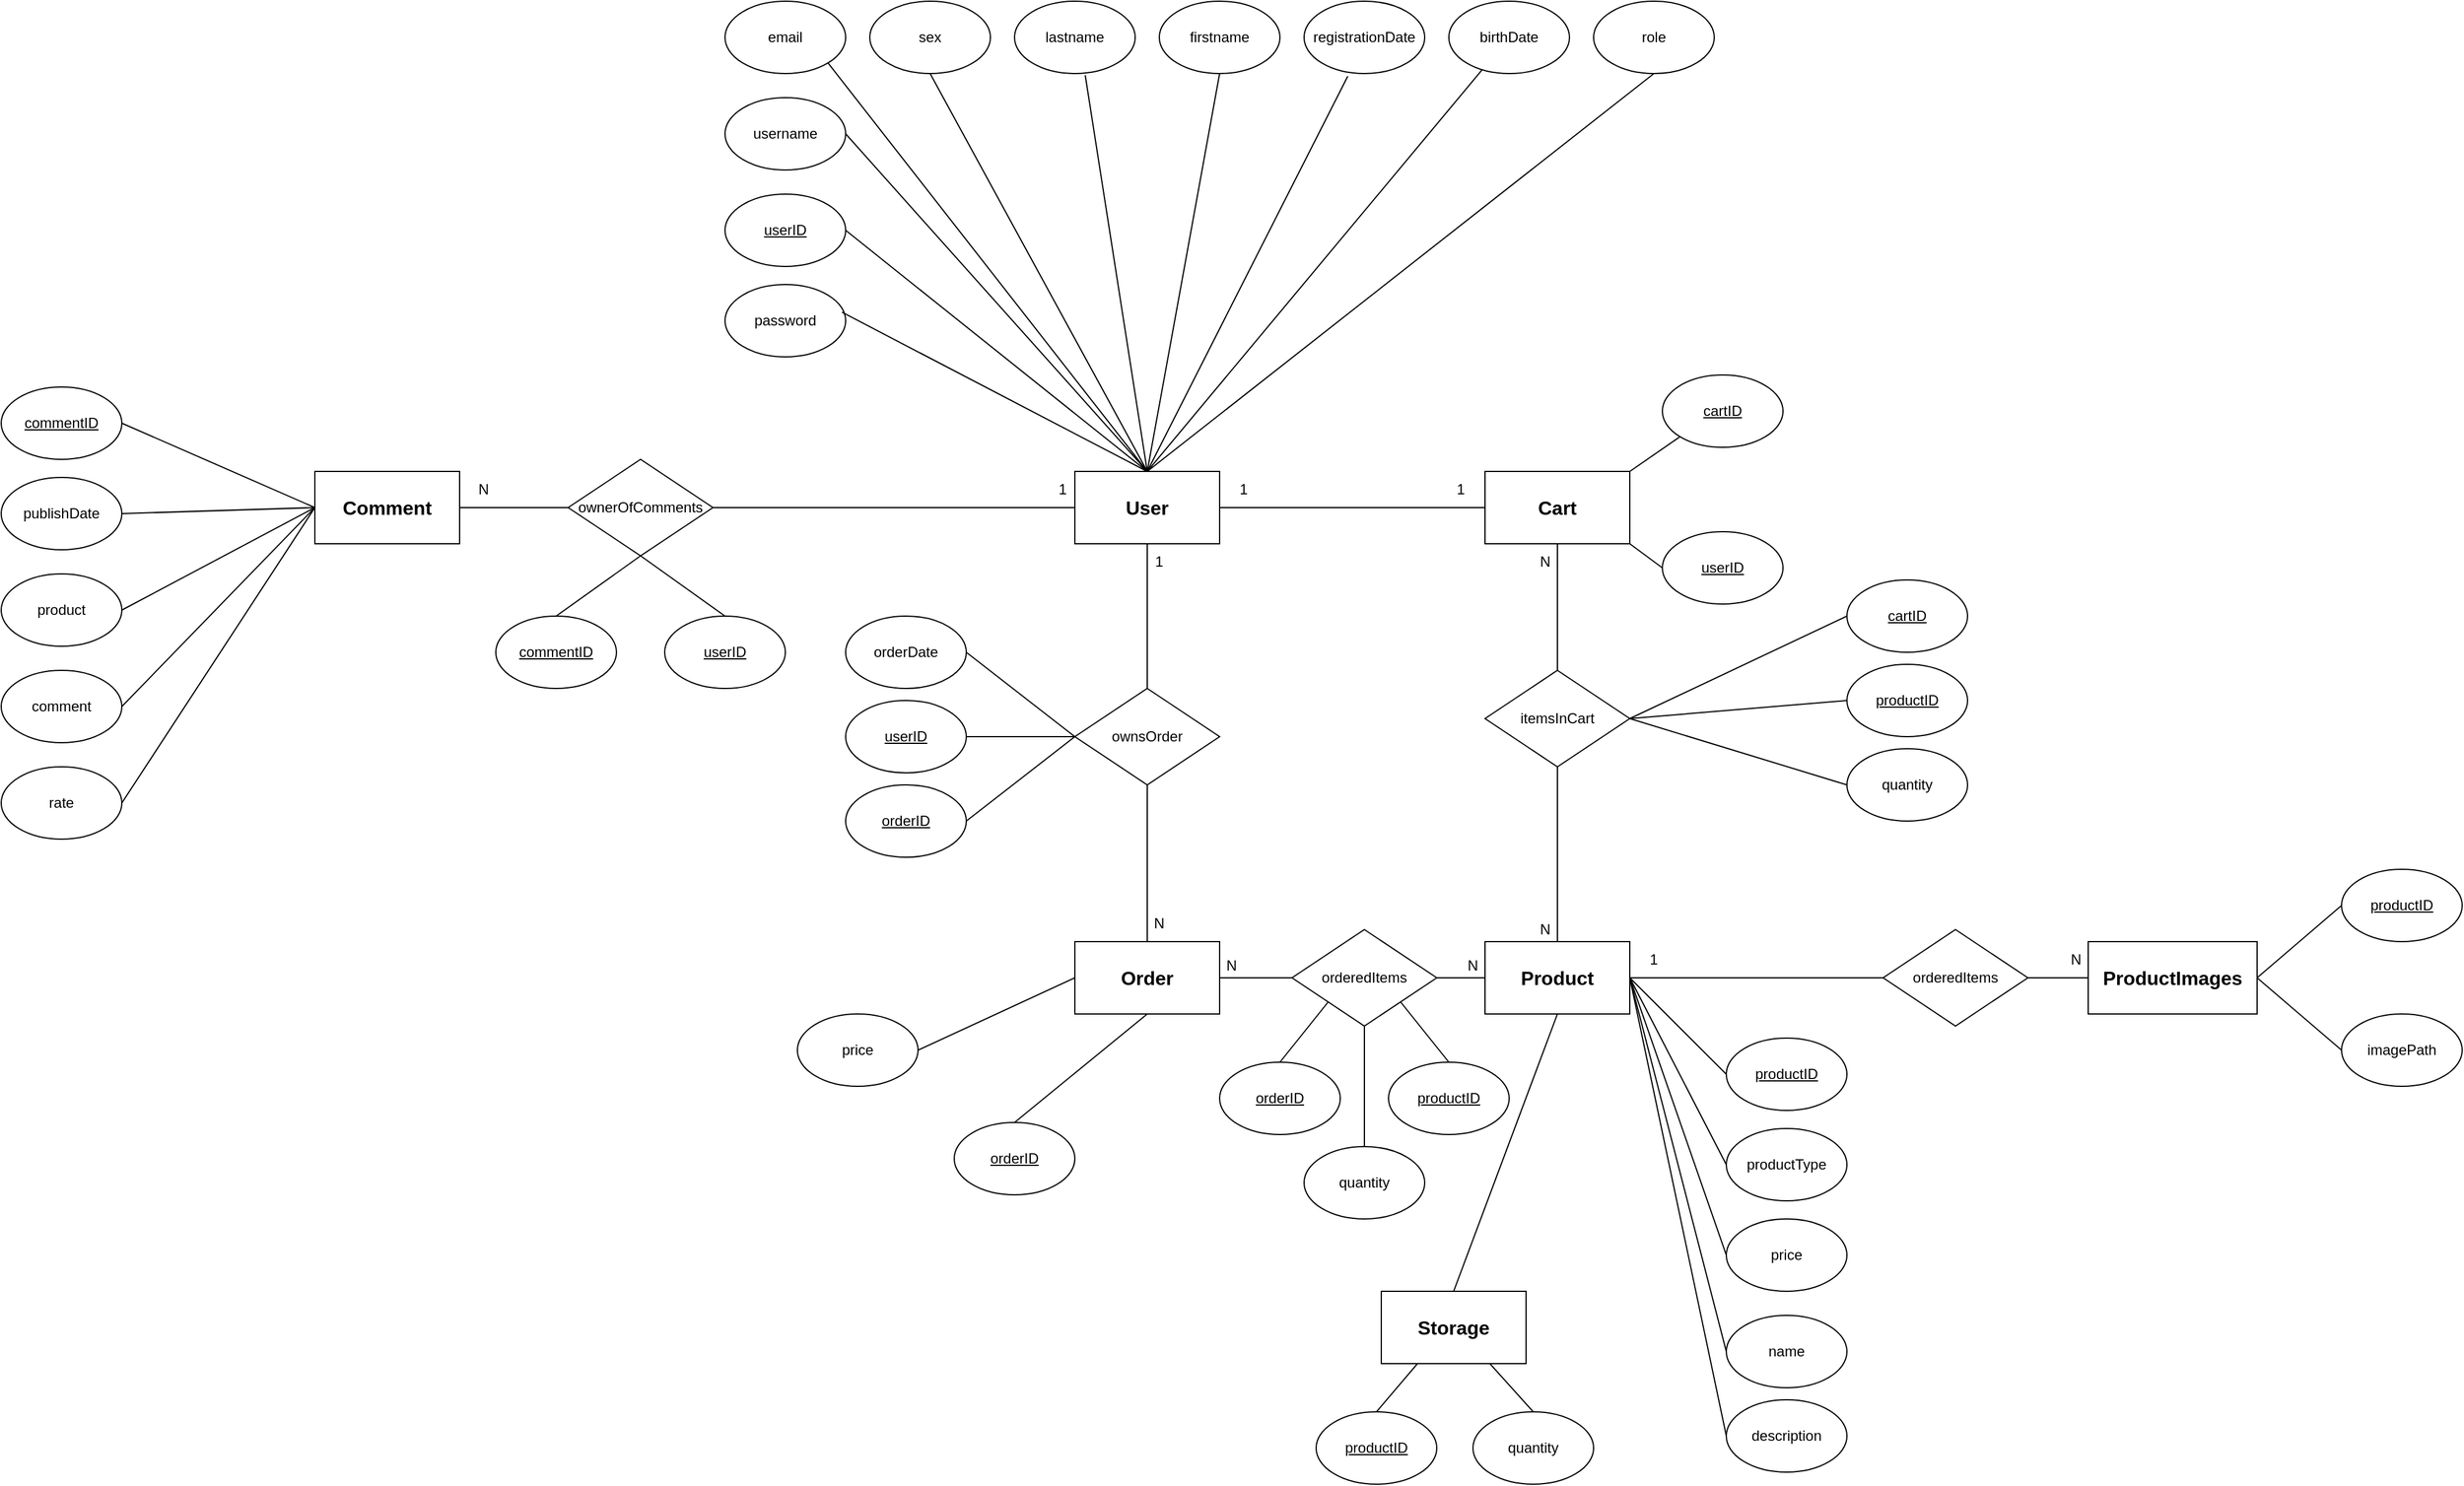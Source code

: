 <mxfile version="22.0.2" type="device">
  <diagram name="1 oldal" id="z-0_9Qp5cD4s-gaqckJS">
    <mxGraphModel dx="1863" dy="1783" grid="1" gridSize="10" guides="1" tooltips="1" connect="1" arrows="1" fold="1" page="1" pageScale="1" pageWidth="827" pageHeight="1169" math="0" shadow="0">
      <root>
        <mxCell id="0" />
        <mxCell id="1" parent="0" />
        <mxCell id="0qpid6vyg2dMy18ObH3P-1" value="&lt;b&gt;&lt;font style=&quot;font-size: 16px;&quot;&gt;User&lt;/font&gt;&lt;/b&gt;" style="rounded=0;whiteSpace=wrap;html=1;" parent="1" vertex="1">
          <mxGeometry x="240" y="120" width="120" height="60" as="geometry" />
        </mxCell>
        <mxCell id="0qpid6vyg2dMy18ObH3P-2" value="&lt;u&gt;userID&lt;/u&gt;" style="ellipse;whiteSpace=wrap;html=1;" parent="1" vertex="1">
          <mxGeometry x="-50" y="-110" width="100" height="60" as="geometry" />
        </mxCell>
        <mxCell id="0qpid6vyg2dMy18ObH3P-3" value="registrationDate" style="ellipse;whiteSpace=wrap;html=1;" parent="1" vertex="1">
          <mxGeometry x="430" y="-270" width="100" height="60" as="geometry" />
        </mxCell>
        <mxCell id="0qpid6vyg2dMy18ObH3P-4" value="birthDate" style="ellipse;whiteSpace=wrap;html=1;" parent="1" vertex="1">
          <mxGeometry x="550" y="-270" width="100" height="60" as="geometry" />
        </mxCell>
        <mxCell id="0qpid6vyg2dMy18ObH3P-5" value="password" style="ellipse;whiteSpace=wrap;html=1;" parent="1" vertex="1">
          <mxGeometry x="-50" y="-35" width="100" height="60" as="geometry" />
        </mxCell>
        <mxCell id="0qpid6vyg2dMy18ObH3P-6" value="firstname" style="ellipse;whiteSpace=wrap;html=1;" parent="1" vertex="1">
          <mxGeometry x="310" y="-270" width="100" height="60" as="geometry" />
        </mxCell>
        <mxCell id="0qpid6vyg2dMy18ObH3P-7" value="lastname" style="ellipse;whiteSpace=wrap;html=1;" parent="1" vertex="1">
          <mxGeometry x="190" y="-270" width="100" height="60" as="geometry" />
        </mxCell>
        <mxCell id="0qpid6vyg2dMy18ObH3P-8" value="sex" style="ellipse;whiteSpace=wrap;html=1;" parent="1" vertex="1">
          <mxGeometry x="70" y="-270" width="100" height="60" as="geometry" />
        </mxCell>
        <mxCell id="0qpid6vyg2dMy18ObH3P-9" value="email" style="ellipse;whiteSpace=wrap;html=1;" parent="1" vertex="1">
          <mxGeometry x="-50" y="-270" width="100" height="60" as="geometry" />
        </mxCell>
        <mxCell id="0qpid6vyg2dMy18ObH3P-10" value="username" style="ellipse;whiteSpace=wrap;html=1;" parent="1" vertex="1">
          <mxGeometry x="-50" y="-190" width="100" height="60" as="geometry" />
        </mxCell>
        <mxCell id="0qpid6vyg2dMy18ObH3P-11" value="" style="endArrow=none;html=1;rounded=0;exitX=0.97;exitY=0.383;exitDx=0;exitDy=0;exitPerimeter=0;entryX=0.5;entryY=0;entryDx=0;entryDy=0;" parent="1" source="0qpid6vyg2dMy18ObH3P-5" target="0qpid6vyg2dMy18ObH3P-1" edge="1">
          <mxGeometry width="50" height="50" relative="1" as="geometry">
            <mxPoint x="280" y="60" as="sourcePoint" />
            <mxPoint x="330" y="10" as="targetPoint" />
          </mxGeometry>
        </mxCell>
        <mxCell id="0qpid6vyg2dMy18ObH3P-14" value="" style="endArrow=none;html=1;rounded=0;entryX=0.5;entryY=0;entryDx=0;entryDy=0;exitX=1;exitY=0.5;exitDx=0;exitDy=0;" parent="1" source="0qpid6vyg2dMy18ObH3P-10" target="0qpid6vyg2dMy18ObH3P-1" edge="1">
          <mxGeometry width="50" height="50" relative="1" as="geometry">
            <mxPoint x="30" y="80" as="sourcePoint" />
            <mxPoint x="160" y="80" as="targetPoint" />
          </mxGeometry>
        </mxCell>
        <mxCell id="0qpid6vyg2dMy18ObH3P-15" value="" style="endArrow=none;html=1;rounded=0;exitX=1;exitY=1;exitDx=0;exitDy=0;entryX=0.5;entryY=0;entryDx=0;entryDy=0;" parent="1" source="0qpid6vyg2dMy18ObH3P-9" target="0qpid6vyg2dMy18ObH3P-1" edge="1">
          <mxGeometry width="50" height="50" relative="1" as="geometry">
            <mxPoint x="30" y="-1" as="sourcePoint" />
            <mxPoint x="250" y="60" as="targetPoint" />
          </mxGeometry>
        </mxCell>
        <mxCell id="0qpid6vyg2dMy18ObH3P-16" value="" style="endArrow=none;html=1;rounded=0;entryX=0.5;entryY=0;entryDx=0;entryDy=0;exitX=1;exitY=0.5;exitDx=0;exitDy=0;" parent="1" source="0qpid6vyg2dMy18ObH3P-2" target="0qpid6vyg2dMy18ObH3P-1" edge="1">
          <mxGeometry width="50" height="50" relative="1" as="geometry">
            <mxPoint x="30" y="149.5" as="sourcePoint" />
            <mxPoint x="160" y="149.5" as="targetPoint" />
          </mxGeometry>
        </mxCell>
        <mxCell id="0qpid6vyg2dMy18ObH3P-17" value="" style="endArrow=none;html=1;rounded=0;exitX=0.5;exitY=1;exitDx=0;exitDy=0;" parent="1" source="0qpid6vyg2dMy18ObH3P-8" edge="1">
          <mxGeometry width="50" height="50" relative="1" as="geometry">
            <mxPoint x="170" y="-190" as="sourcePoint" />
            <mxPoint x="300" y="120" as="targetPoint" />
          </mxGeometry>
        </mxCell>
        <mxCell id="0qpid6vyg2dMy18ObH3P-18" value="" style="endArrow=none;html=1;rounded=0;entryX=0.5;entryY=0;entryDx=0;entryDy=0;exitX=0.586;exitY=1.023;exitDx=0;exitDy=0;exitPerimeter=0;" parent="1" source="0qpid6vyg2dMy18ObH3P-7" target="0qpid6vyg2dMy18ObH3P-1" edge="1">
          <mxGeometry width="50" height="50" relative="1" as="geometry">
            <mxPoint x="120" y="-20" as="sourcePoint" />
            <mxPoint x="250" y="-20" as="targetPoint" />
          </mxGeometry>
        </mxCell>
        <mxCell id="0qpid6vyg2dMy18ObH3P-19" value="" style="endArrow=none;html=1;rounded=0;entryX=0.5;entryY=0;entryDx=0;entryDy=0;exitX=0.5;exitY=1;exitDx=0;exitDy=0;" parent="1" source="0qpid6vyg2dMy18ObH3P-6" target="0qpid6vyg2dMy18ObH3P-1" edge="1">
          <mxGeometry width="50" height="50" relative="1" as="geometry">
            <mxPoint x="204.4" y="-110.0" as="sourcePoint" />
            <mxPoint x="235.6" y="66.04" as="targetPoint" />
          </mxGeometry>
        </mxCell>
        <mxCell id="0qpid6vyg2dMy18ObH3P-20" value="" style="endArrow=none;html=1;rounded=0;entryX=0.5;entryY=0;entryDx=0;entryDy=0;exitX=0.362;exitY=1.037;exitDx=0;exitDy=0;exitPerimeter=0;" parent="1" source="0qpid6vyg2dMy18ObH3P-3" target="0qpid6vyg2dMy18ObH3P-1" edge="1">
          <mxGeometry width="50" height="50" relative="1" as="geometry">
            <mxPoint x="70" y="39" as="sourcePoint" />
            <mxPoint x="200" y="39" as="targetPoint" />
          </mxGeometry>
        </mxCell>
        <mxCell id="0qpid6vyg2dMy18ObH3P-21" value="" style="endArrow=none;html=1;rounded=0;entryX=0.5;entryY=0;entryDx=0;entryDy=0;" parent="1" source="0qpid6vyg2dMy18ObH3P-4" target="0qpid6vyg2dMy18ObH3P-1" edge="1">
          <mxGeometry width="50" height="50" relative="1" as="geometry">
            <mxPoint x="80" y="49" as="sourcePoint" />
            <mxPoint x="210" y="49" as="targetPoint" />
          </mxGeometry>
        </mxCell>
        <mxCell id="0qpid6vyg2dMy18ObH3P-23" value="&lt;b&gt;&lt;font style=&quot;font-size: 16px;&quot;&gt;Cart&lt;/font&gt;&lt;/b&gt;" style="rounded=0;whiteSpace=wrap;html=1;" parent="1" vertex="1">
          <mxGeometry x="580" y="120" width="120" height="60" as="geometry" />
        </mxCell>
        <mxCell id="0qpid6vyg2dMy18ObH3P-26" value="&lt;u&gt;cartID&lt;/u&gt;" style="ellipse;whiteSpace=wrap;html=1;" parent="1" vertex="1">
          <mxGeometry x="727" y="40" width="100" height="60" as="geometry" />
        </mxCell>
        <mxCell id="0qpid6vyg2dMy18ObH3P-27" value="&lt;u&gt;userID&lt;/u&gt;" style="ellipse;whiteSpace=wrap;html=1;" parent="1" vertex="1">
          <mxGeometry x="727" y="170" width="100" height="60" as="geometry" />
        </mxCell>
        <mxCell id="0qpid6vyg2dMy18ObH3P-28" value="" style="endArrow=none;html=1;rounded=0;exitX=1;exitY=1;exitDx=0;exitDy=0;entryX=0;entryY=0.5;entryDx=0;entryDy=0;" parent="1" source="0qpid6vyg2dMy18ObH3P-23" target="0qpid6vyg2dMy18ObH3P-27" edge="1">
          <mxGeometry width="50" height="50" relative="1" as="geometry">
            <mxPoint x="700" y="250" as="sourcePoint" />
            <mxPoint x="750" y="200" as="targetPoint" />
          </mxGeometry>
        </mxCell>
        <mxCell id="0qpid6vyg2dMy18ObH3P-29" value="" style="endArrow=none;html=1;rounded=0;entryX=0;entryY=1;entryDx=0;entryDy=0;exitX=1;exitY=0;exitDx=0;exitDy=0;" parent="1" source="0qpid6vyg2dMy18ObH3P-23" target="0qpid6vyg2dMy18ObH3P-26" edge="1">
          <mxGeometry width="50" height="50" relative="1" as="geometry">
            <mxPoint x="700" y="250" as="sourcePoint" />
            <mxPoint x="750" y="200" as="targetPoint" />
          </mxGeometry>
        </mxCell>
        <mxCell id="0qpid6vyg2dMy18ObH3P-30" value="" style="endArrow=none;html=1;rounded=0;entryX=0;entryY=0.5;entryDx=0;entryDy=0;exitX=1;exitY=0.5;exitDx=0;exitDy=0;" parent="1" source="0qpid6vyg2dMy18ObH3P-1" target="0qpid6vyg2dMy18ObH3P-23" edge="1">
          <mxGeometry width="50" height="50" relative="1" as="geometry">
            <mxPoint x="340" y="140" as="sourcePoint" />
            <mxPoint x="390" y="90" as="targetPoint" />
          </mxGeometry>
        </mxCell>
        <mxCell id="0qpid6vyg2dMy18ObH3P-32" value="&lt;b&gt;&lt;font style=&quot;font-size: 16px;&quot;&gt;Order&lt;/font&gt;&lt;/b&gt;" style="rounded=0;whiteSpace=wrap;html=1;" parent="1" vertex="1">
          <mxGeometry x="240" y="510" width="120" height="60" as="geometry" />
        </mxCell>
        <mxCell id="0qpid6vyg2dMy18ObH3P-33" value="price" style="ellipse;whiteSpace=wrap;html=1;" parent="1" vertex="1">
          <mxGeometry x="10" y="570" width="100" height="60" as="geometry" />
        </mxCell>
        <mxCell id="0qpid6vyg2dMy18ObH3P-34" value="&lt;u&gt;orderID&lt;/u&gt;" style="ellipse;whiteSpace=wrap;html=1;" parent="1" vertex="1">
          <mxGeometry x="140" y="660" width="100" height="60" as="geometry" />
        </mxCell>
        <mxCell id="0qpid6vyg2dMy18ObH3P-35" value="" style="endArrow=none;html=1;rounded=0;exitX=1;exitY=0.5;exitDx=0;exitDy=0;entryX=0;entryY=0.5;entryDx=0;entryDy=0;" parent="1" source="0qpid6vyg2dMy18ObH3P-33" target="0qpid6vyg2dMy18ObH3P-32" edge="1">
          <mxGeometry width="50" height="50" relative="1" as="geometry">
            <mxPoint x="350" y="580" as="sourcePoint" />
            <mxPoint x="400" y="530" as="targetPoint" />
          </mxGeometry>
        </mxCell>
        <mxCell id="0qpid6vyg2dMy18ObH3P-36" value="" style="endArrow=none;html=1;rounded=0;exitX=0.5;exitY=0;exitDx=0;exitDy=0;entryX=0.5;entryY=1;entryDx=0;entryDy=0;" parent="1" source="0qpid6vyg2dMy18ObH3P-34" target="0qpid6vyg2dMy18ObH3P-32" edge="1">
          <mxGeometry width="50" height="50" relative="1" as="geometry">
            <mxPoint x="350" y="580" as="sourcePoint" />
            <mxPoint x="400" y="530" as="targetPoint" />
          </mxGeometry>
        </mxCell>
        <mxCell id="0qpid6vyg2dMy18ObH3P-39" value="&lt;b&gt;&lt;font style=&quot;font-size: 16px;&quot;&gt;Product&lt;/font&gt;&lt;/b&gt;" style="rounded=0;whiteSpace=wrap;html=1;" parent="1" vertex="1">
          <mxGeometry x="580" y="510" width="120" height="60" as="geometry" />
        </mxCell>
        <mxCell id="0qpid6vyg2dMy18ObH3P-41" value="&lt;u&gt;productID&lt;/u&gt;" style="ellipse;whiteSpace=wrap;html=1;" parent="1" vertex="1">
          <mxGeometry x="780" y="590" width="100" height="60" as="geometry" />
        </mxCell>
        <mxCell id="0qpid6vyg2dMy18ObH3P-42" value="productType" style="ellipse;whiteSpace=wrap;html=1;" parent="1" vertex="1">
          <mxGeometry x="780" y="665" width="100" height="60" as="geometry" />
        </mxCell>
        <mxCell id="0qpid6vyg2dMy18ObH3P-43" value="price" style="ellipse;whiteSpace=wrap;html=1;" parent="1" vertex="1">
          <mxGeometry x="780" y="740" width="100" height="60" as="geometry" />
        </mxCell>
        <mxCell id="0qpid6vyg2dMy18ObH3P-44" value="name" style="ellipse;whiteSpace=wrap;html=1;" parent="1" vertex="1">
          <mxGeometry x="780" y="820" width="100" height="60" as="geometry" />
        </mxCell>
        <mxCell id="0qpid6vyg2dMy18ObH3P-45" value="" style="endArrow=none;html=1;rounded=0;entryX=1;entryY=0.5;entryDx=0;entryDy=0;exitX=0;exitY=0.5;exitDx=0;exitDy=0;" parent="1" source="0qpid6vyg2dMy18ObH3P-44" target="0qpid6vyg2dMy18ObH3P-39" edge="1">
          <mxGeometry width="50" height="50" relative="1" as="geometry">
            <mxPoint x="350" y="500" as="sourcePoint" />
            <mxPoint x="400" y="450" as="targetPoint" />
          </mxGeometry>
        </mxCell>
        <mxCell id="0qpid6vyg2dMy18ObH3P-46" value="" style="endArrow=none;html=1;rounded=0;entryX=1;entryY=0.5;entryDx=0;entryDy=0;exitX=0;exitY=0.5;exitDx=0;exitDy=0;" parent="1" source="0qpid6vyg2dMy18ObH3P-43" target="0qpid6vyg2dMy18ObH3P-39" edge="1">
          <mxGeometry width="50" height="50" relative="1" as="geometry">
            <mxPoint x="630" y="650" as="sourcePoint" />
            <mxPoint x="650" y="580" as="targetPoint" />
          </mxGeometry>
        </mxCell>
        <mxCell id="0qpid6vyg2dMy18ObH3P-47" value="" style="endArrow=none;html=1;rounded=0;exitX=0;exitY=0.5;exitDx=0;exitDy=0;" parent="1" source="0qpid6vyg2dMy18ObH3P-42" edge="1">
          <mxGeometry width="50" height="50" relative="1" as="geometry">
            <mxPoint x="760" y="650" as="sourcePoint" />
            <mxPoint x="700" y="540" as="targetPoint" />
          </mxGeometry>
        </mxCell>
        <mxCell id="0qpid6vyg2dMy18ObH3P-48" value="" style="endArrow=none;html=1;rounded=0;entryX=1;entryY=0.5;entryDx=0;entryDy=0;exitX=0;exitY=0.5;exitDx=0;exitDy=0;" parent="1" source="0qpid6vyg2dMy18ObH3P-41" target="0qpid6vyg2dMy18ObH3P-39" edge="1">
          <mxGeometry width="50" height="50" relative="1" as="geometry">
            <mxPoint x="780" y="610" as="sourcePoint" />
            <mxPoint x="710" y="565" as="targetPoint" />
          </mxGeometry>
        </mxCell>
        <mxCell id="0qpid6vyg2dMy18ObH3P-50" value="&lt;b&gt;&lt;font style=&quot;font-size: 16px;&quot;&gt;Storage&lt;/font&gt;&lt;/b&gt;" style="rounded=0;whiteSpace=wrap;html=1;" parent="1" vertex="1">
          <mxGeometry x="494" y="800" width="120" height="60" as="geometry" />
        </mxCell>
        <mxCell id="0qpid6vyg2dMy18ObH3P-53" value="&lt;u&gt;productID&lt;/u&gt;" style="ellipse;whiteSpace=wrap;html=1;" parent="1" vertex="1">
          <mxGeometry x="440" y="900" width="100" height="60" as="geometry" />
        </mxCell>
        <mxCell id="0qpid6vyg2dMy18ObH3P-54" value="quantity" style="ellipse;whiteSpace=wrap;html=1;" parent="1" vertex="1">
          <mxGeometry x="570" y="900" width="100" height="60" as="geometry" />
        </mxCell>
        <mxCell id="0qpid6vyg2dMy18ObH3P-55" value="" style="endArrow=none;html=1;rounded=0;exitX=0.5;exitY=0;exitDx=0;exitDy=0;entryX=0.75;entryY=1;entryDx=0;entryDy=0;" parent="1" source="0qpid6vyg2dMy18ObH3P-54" target="0qpid6vyg2dMy18ObH3P-50" edge="1">
          <mxGeometry width="50" height="50" relative="1" as="geometry">
            <mxPoint x="504" y="680" as="sourcePoint" />
            <mxPoint x="554" y="630" as="targetPoint" />
          </mxGeometry>
        </mxCell>
        <mxCell id="0qpid6vyg2dMy18ObH3P-57" value="" style="endArrow=none;html=1;rounded=0;exitX=0.5;exitY=0;exitDx=0;exitDy=0;entryX=0.25;entryY=1;entryDx=0;entryDy=0;" parent="1" source="0qpid6vyg2dMy18ObH3P-53" target="0qpid6vyg2dMy18ObH3P-50" edge="1">
          <mxGeometry width="50" height="50" relative="1" as="geometry">
            <mxPoint x="504" y="680" as="sourcePoint" />
            <mxPoint x="554" y="630" as="targetPoint" />
          </mxGeometry>
        </mxCell>
        <mxCell id="0qpid6vyg2dMy18ObH3P-58" value="" style="endArrow=none;html=1;rounded=0;exitX=0.5;exitY=0;exitDx=0;exitDy=0;entryX=0.5;entryY=1;entryDx=0;entryDy=0;" parent="1" source="0qpid6vyg2dMy18ObH3P-50" target="0qpid6vyg2dMy18ObH3P-39" edge="1">
          <mxGeometry width="50" height="50" relative="1" as="geometry">
            <mxPoint x="350" y="670" as="sourcePoint" />
            <mxPoint x="400" y="620" as="targetPoint" />
          </mxGeometry>
        </mxCell>
        <mxCell id="0qpid6vyg2dMy18ObH3P-59" value="orderedItems" style="rhombus;whiteSpace=wrap;html=1;" parent="1" vertex="1">
          <mxGeometry x="420" y="500" width="120" height="80" as="geometry" />
        </mxCell>
        <mxCell id="0qpid6vyg2dMy18ObH3P-60" value="" style="endArrow=none;html=1;rounded=0;exitX=1;exitY=0.5;exitDx=0;exitDy=0;entryX=0;entryY=0.5;entryDx=0;entryDy=0;" parent="1" source="0qpid6vyg2dMy18ObH3P-32" target="0qpid6vyg2dMy18ObH3P-59" edge="1">
          <mxGeometry width="50" height="50" relative="1" as="geometry">
            <mxPoint x="350" y="670" as="sourcePoint" />
            <mxPoint x="580" y="540" as="targetPoint" />
          </mxGeometry>
        </mxCell>
        <mxCell id="0qpid6vyg2dMy18ObH3P-61" value="" style="endArrow=none;html=1;rounded=0;entryX=0;entryY=0.5;entryDx=0;entryDy=0;exitX=1;exitY=0.5;exitDx=0;exitDy=0;" parent="1" source="0qpid6vyg2dMy18ObH3P-59" target="0qpid6vyg2dMy18ObH3P-39" edge="1">
          <mxGeometry width="50" height="50" relative="1" as="geometry">
            <mxPoint x="350" y="670" as="sourcePoint" />
            <mxPoint x="400" y="620" as="targetPoint" />
          </mxGeometry>
        </mxCell>
        <mxCell id="0qpid6vyg2dMy18ObH3P-63" value="&lt;u&gt;orderID&lt;/u&gt;" style="ellipse;whiteSpace=wrap;html=1;" parent="1" vertex="1">
          <mxGeometry x="360" y="610" width="100" height="60" as="geometry" />
        </mxCell>
        <mxCell id="0qpid6vyg2dMy18ObH3P-64" value="&lt;u&gt;productID&lt;/u&gt;" style="ellipse;whiteSpace=wrap;html=1;" parent="1" vertex="1">
          <mxGeometry x="500" y="610" width="100" height="60" as="geometry" />
        </mxCell>
        <mxCell id="0qpid6vyg2dMy18ObH3P-65" value="" style="endArrow=none;html=1;rounded=0;exitX=0.5;exitY=0;exitDx=0;exitDy=0;entryX=0;entryY=1;entryDx=0;entryDy=0;" parent="1" source="0qpid6vyg2dMy18ObH3P-63" target="0qpid6vyg2dMy18ObH3P-59" edge="1">
          <mxGeometry width="50" height="50" relative="1" as="geometry">
            <mxPoint x="520" y="530" as="sourcePoint" />
            <mxPoint x="570" y="480" as="targetPoint" />
          </mxGeometry>
        </mxCell>
        <mxCell id="0qpid6vyg2dMy18ObH3P-66" value="" style="endArrow=none;html=1;rounded=0;exitX=0.5;exitY=0;exitDx=0;exitDy=0;entryX=1;entryY=1;entryDx=0;entryDy=0;" parent="1" source="0qpid6vyg2dMy18ObH3P-64" target="0qpid6vyg2dMy18ObH3P-59" edge="1">
          <mxGeometry width="50" height="50" relative="1" as="geometry">
            <mxPoint x="420" y="620" as="sourcePoint" />
            <mxPoint x="460" y="570" as="targetPoint" />
          </mxGeometry>
        </mxCell>
        <mxCell id="0qpid6vyg2dMy18ObH3P-68" value="ownsOrder" style="rhombus;whiteSpace=wrap;html=1;" parent="1" vertex="1">
          <mxGeometry x="240" y="300" width="120" height="80" as="geometry" />
        </mxCell>
        <mxCell id="0qpid6vyg2dMy18ObH3P-69" value="&lt;u&gt;userID&lt;/u&gt;" style="ellipse;whiteSpace=wrap;html=1;" parent="1" vertex="1">
          <mxGeometry x="50" y="310" width="100" height="60" as="geometry" />
        </mxCell>
        <mxCell id="0qpid6vyg2dMy18ObH3P-70" value="&lt;u&gt;orderID&lt;/u&gt;" style="ellipse;whiteSpace=wrap;html=1;" parent="1" vertex="1">
          <mxGeometry x="50" y="380" width="100" height="60" as="geometry" />
        </mxCell>
        <mxCell id="0qpid6vyg2dMy18ObH3P-71" value="orderDate" style="ellipse;whiteSpace=wrap;html=1;" parent="1" vertex="1">
          <mxGeometry x="50" y="240" width="100" height="60" as="geometry" />
        </mxCell>
        <mxCell id="0qpid6vyg2dMy18ObH3P-72" value="" style="endArrow=none;html=1;rounded=0;exitX=1;exitY=0.5;exitDx=0;exitDy=0;entryX=0;entryY=0.5;entryDx=0;entryDy=0;" parent="1" source="0qpid6vyg2dMy18ObH3P-71" target="0qpid6vyg2dMy18ObH3P-68" edge="1">
          <mxGeometry width="50" height="50" relative="1" as="geometry">
            <mxPoint x="520" y="310" as="sourcePoint" />
            <mxPoint x="570" y="260" as="targetPoint" />
          </mxGeometry>
        </mxCell>
        <mxCell id="0qpid6vyg2dMy18ObH3P-73" value="" style="endArrow=none;html=1;rounded=0;exitX=1;exitY=0.5;exitDx=0;exitDy=0;" parent="1" source="0qpid6vyg2dMy18ObH3P-69" edge="1">
          <mxGeometry width="50" height="50" relative="1" as="geometry">
            <mxPoint x="140" y="280" as="sourcePoint" />
            <mxPoint x="240" y="340" as="targetPoint" />
          </mxGeometry>
        </mxCell>
        <mxCell id="0qpid6vyg2dMy18ObH3P-74" value="" style="endArrow=none;html=1;rounded=0;exitX=1;exitY=0.5;exitDx=0;exitDy=0;" parent="1" source="0qpid6vyg2dMy18ObH3P-70" edge="1">
          <mxGeometry width="50" height="50" relative="1" as="geometry">
            <mxPoint x="150" y="290" as="sourcePoint" />
            <mxPoint x="240" y="340" as="targetPoint" />
          </mxGeometry>
        </mxCell>
        <mxCell id="0qpid6vyg2dMy18ObH3P-75" value="" style="endArrow=none;html=1;rounded=0;exitX=0.5;exitY=0;exitDx=0;exitDy=0;entryX=0.5;entryY=1;entryDx=0;entryDy=0;" parent="1" source="0qpid6vyg2dMy18ObH3P-68" target="0qpid6vyg2dMy18ObH3P-1" edge="1">
          <mxGeometry width="50" height="50" relative="1" as="geometry">
            <mxPoint x="520" y="310" as="sourcePoint" />
            <mxPoint x="570" y="260" as="targetPoint" />
          </mxGeometry>
        </mxCell>
        <mxCell id="0qpid6vyg2dMy18ObH3P-76" value="" style="endArrow=none;html=1;rounded=0;exitX=0.5;exitY=0;exitDx=0;exitDy=0;entryX=0.5;entryY=1;entryDx=0;entryDy=0;" parent="1" source="0qpid6vyg2dMy18ObH3P-32" target="0qpid6vyg2dMy18ObH3P-68" edge="1">
          <mxGeometry width="50" height="50" relative="1" as="geometry">
            <mxPoint x="520" y="310" as="sourcePoint" />
            <mxPoint x="570" y="260" as="targetPoint" />
          </mxGeometry>
        </mxCell>
        <mxCell id="0qpid6vyg2dMy18ObH3P-77" value="itemsInCart" style="rhombus;whiteSpace=wrap;html=1;" parent="1" vertex="1">
          <mxGeometry x="580" y="285" width="120" height="80" as="geometry" />
        </mxCell>
        <mxCell id="0qpid6vyg2dMy18ObH3P-78" value="&lt;u&gt;productID&lt;/u&gt;" style="ellipse;whiteSpace=wrap;html=1;" parent="1" vertex="1">
          <mxGeometry x="880" y="280" width="100" height="60" as="geometry" />
        </mxCell>
        <mxCell id="0qpid6vyg2dMy18ObH3P-79" value="quantity" style="ellipse;whiteSpace=wrap;html=1;" parent="1" vertex="1">
          <mxGeometry x="880" y="350" width="100" height="60" as="geometry" />
        </mxCell>
        <mxCell id="0qpid6vyg2dMy18ObH3P-80" value="&lt;u&gt;cartID&lt;/u&gt;" style="ellipse;whiteSpace=wrap;html=1;" parent="1" vertex="1">
          <mxGeometry x="880" y="210" width="100" height="60" as="geometry" />
        </mxCell>
        <mxCell id="0qpid6vyg2dMy18ObH3P-81" value="" style="endArrow=none;html=1;rounded=0;exitX=0;exitY=0.5;exitDx=0;exitDy=0;entryX=1;entryY=0.5;entryDx=0;entryDy=0;" parent="1" source="0qpid6vyg2dMy18ObH3P-80" target="0qpid6vyg2dMy18ObH3P-77" edge="1">
          <mxGeometry width="50" height="50" relative="1" as="geometry">
            <mxPoint x="860" y="295" as="sourcePoint" />
            <mxPoint x="910" y="245" as="targetPoint" />
          </mxGeometry>
        </mxCell>
        <mxCell id="0qpid6vyg2dMy18ObH3P-82" value="" style="endArrow=none;html=1;rounded=0;entryX=1;entryY=0.5;entryDx=0;entryDy=0;exitX=0;exitY=0.5;exitDx=0;exitDy=0;" parent="1" source="0qpid6vyg2dMy18ObH3P-78" target="0qpid6vyg2dMy18ObH3P-77" edge="1">
          <mxGeometry width="50" height="50" relative="1" as="geometry">
            <mxPoint x="880" y="310" as="sourcePoint" />
            <mxPoint x="580" y="325" as="targetPoint" />
          </mxGeometry>
        </mxCell>
        <mxCell id="0qpid6vyg2dMy18ObH3P-83" value="" style="endArrow=none;html=1;rounded=0;exitX=0;exitY=0.5;exitDx=0;exitDy=0;entryX=1;entryY=0.5;entryDx=0;entryDy=0;" parent="1" source="0qpid6vyg2dMy18ObH3P-79" target="0qpid6vyg2dMy18ObH3P-77" edge="1">
          <mxGeometry width="50" height="50" relative="1" as="geometry">
            <mxPoint x="490" y="275" as="sourcePoint" />
            <mxPoint x="580" y="325" as="targetPoint" />
          </mxGeometry>
        </mxCell>
        <mxCell id="0qpid6vyg2dMy18ObH3P-84" value="" style="endArrow=none;html=1;rounded=0;exitX=0.5;exitY=0;exitDx=0;exitDy=0;entryX=0.5;entryY=1;entryDx=0;entryDy=0;" parent="1" source="0qpid6vyg2dMy18ObH3P-77" target="0qpid6vyg2dMy18ObH3P-23" edge="1">
          <mxGeometry width="50" height="50" relative="1" as="geometry">
            <mxPoint x="520" y="310" as="sourcePoint" />
            <mxPoint x="570" y="260" as="targetPoint" />
          </mxGeometry>
        </mxCell>
        <mxCell id="0qpid6vyg2dMy18ObH3P-85" value="" style="endArrow=none;html=1;rounded=0;exitX=0.5;exitY=0;exitDx=0;exitDy=0;entryX=0.5;entryY=1;entryDx=0;entryDy=0;" parent="1" source="0qpid6vyg2dMy18ObH3P-39" target="0qpid6vyg2dMy18ObH3P-77" edge="1">
          <mxGeometry width="50" height="50" relative="1" as="geometry">
            <mxPoint x="650" y="295" as="sourcePoint" />
            <mxPoint x="650" y="190" as="targetPoint" />
          </mxGeometry>
        </mxCell>
        <mxCell id="0qpid6vyg2dMy18ObH3P-86" value="N" style="text;html=1;strokeColor=none;fillColor=none;align=center;verticalAlign=middle;whiteSpace=wrap;rounded=0;" parent="1" vertex="1">
          <mxGeometry x="280" y="480" width="60" height="30" as="geometry" />
        </mxCell>
        <mxCell id="0qpid6vyg2dMy18ObH3P-87" value="1" style="text;html=1;strokeColor=none;fillColor=none;align=center;verticalAlign=middle;whiteSpace=wrap;rounded=0;" parent="1" vertex="1">
          <mxGeometry x="280" y="180" width="60" height="30" as="geometry" />
        </mxCell>
        <mxCell id="0qpid6vyg2dMy18ObH3P-88" value="1" style="text;html=1;strokeColor=none;fillColor=none;align=center;verticalAlign=middle;whiteSpace=wrap;rounded=0;" parent="1" vertex="1">
          <mxGeometry x="350" y="120" width="60" height="30" as="geometry" />
        </mxCell>
        <mxCell id="0qpid6vyg2dMy18ObH3P-90" value="1" style="text;html=1;strokeColor=none;fillColor=none;align=center;verticalAlign=middle;whiteSpace=wrap;rounded=0;" parent="1" vertex="1">
          <mxGeometry x="530" y="120" width="60" height="30" as="geometry" />
        </mxCell>
        <mxCell id="0qpid6vyg2dMy18ObH3P-91" value="N" style="text;html=1;strokeColor=none;fillColor=none;align=center;verticalAlign=middle;whiteSpace=wrap;rounded=0;" parent="1" vertex="1">
          <mxGeometry x="600" y="180" width="60" height="30" as="geometry" />
        </mxCell>
        <mxCell id="0qpid6vyg2dMy18ObH3P-93" value="N" style="text;html=1;strokeColor=none;fillColor=none;align=center;verticalAlign=middle;whiteSpace=wrap;rounded=0;" parent="1" vertex="1">
          <mxGeometry x="600" y="485" width="60" height="30" as="geometry" />
        </mxCell>
        <mxCell id="0qpid6vyg2dMy18ObH3P-94" value="N" style="text;html=1;strokeColor=none;fillColor=none;align=center;verticalAlign=middle;whiteSpace=wrap;rounded=0;" parent="1" vertex="1">
          <mxGeometry x="340" y="515" width="60" height="30" as="geometry" />
        </mxCell>
        <mxCell id="0qpid6vyg2dMy18ObH3P-95" value="N" style="text;html=1;strokeColor=none;fillColor=none;align=center;verticalAlign=middle;whiteSpace=wrap;rounded=0;" parent="1" vertex="1">
          <mxGeometry x="540" y="515" width="60" height="30" as="geometry" />
        </mxCell>
        <mxCell id="ONPl0PBk7fpQzXXdxWz0-1" value="&lt;b&gt;&lt;font style=&quot;font-size: 16px;&quot;&gt;Comment&lt;/font&gt;&lt;/b&gt;" style="rounded=0;whiteSpace=wrap;html=1;" parent="1" vertex="1">
          <mxGeometry x="-390" y="120" width="120" height="60" as="geometry" />
        </mxCell>
        <mxCell id="ONPl0PBk7fpQzXXdxWz0-3" value="&lt;u&gt;commentID&lt;/u&gt;" style="ellipse;whiteSpace=wrap;html=1;" parent="1" vertex="1">
          <mxGeometry x="-650" y="50" width="100" height="60" as="geometry" />
        </mxCell>
        <mxCell id="ONPl0PBk7fpQzXXdxWz0-4" value="publishDate" style="ellipse;whiteSpace=wrap;html=1;" parent="1" vertex="1">
          <mxGeometry x="-650" y="125" width="100" height="60" as="geometry" />
        </mxCell>
        <mxCell id="ONPl0PBk7fpQzXXdxWz0-5" value="&lt;u&gt;userID&lt;/u&gt;" style="ellipse;whiteSpace=wrap;html=1;" parent="1" vertex="1">
          <mxGeometry x="-100" y="240" width="100" height="60" as="geometry" />
        </mxCell>
        <mxCell id="ONPl0PBk7fpQzXXdxWz0-6" value="comment" style="ellipse;whiteSpace=wrap;html=1;" parent="1" vertex="1">
          <mxGeometry x="-650" y="285" width="100" height="60" as="geometry" />
        </mxCell>
        <mxCell id="ONPl0PBk7fpQzXXdxWz0-7" value="rate" style="ellipse;whiteSpace=wrap;html=1;" parent="1" vertex="1">
          <mxGeometry x="-650" y="365" width="100" height="60" as="geometry" />
        </mxCell>
        <mxCell id="ONPl0PBk7fpQzXXdxWz0-8" value="product" style="ellipse;whiteSpace=wrap;html=1;" parent="1" vertex="1">
          <mxGeometry x="-650" y="205" width="100" height="60" as="geometry" />
        </mxCell>
        <mxCell id="ONPl0PBk7fpQzXXdxWz0-9" value="" style="endArrow=none;html=1;rounded=0;exitX=1;exitY=0.5;exitDx=0;exitDy=0;entryX=0;entryY=0.5;entryDx=0;entryDy=0;" parent="1" source="ONPl0PBk7fpQzXXdxWz0-3" target="ONPl0PBk7fpQzXXdxWz0-1" edge="1">
          <mxGeometry width="50" height="50" relative="1" as="geometry">
            <mxPoint x="-400" y="165" as="sourcePoint" />
            <mxPoint x="-350" y="115" as="targetPoint" />
          </mxGeometry>
        </mxCell>
        <mxCell id="ONPl0PBk7fpQzXXdxWz0-10" value="ownerOfComments" style="rhombus;whiteSpace=wrap;html=1;" parent="1" vertex="1">
          <mxGeometry x="-180" y="110" width="120" height="80" as="geometry" />
        </mxCell>
        <mxCell id="ONPl0PBk7fpQzXXdxWz0-11" value="" style="endArrow=none;html=1;rounded=0;entryX=0;entryY=0.5;entryDx=0;entryDy=0;exitX=1;exitY=0.5;exitDx=0;exitDy=0;" parent="1" source="ONPl0PBk7fpQzXXdxWz0-1" target="ONPl0PBk7fpQzXXdxWz0-10" edge="1">
          <mxGeometry width="50" height="50" relative="1" as="geometry">
            <mxPoint x="-360" y="230" as="sourcePoint" />
            <mxPoint x="-310" y="180" as="targetPoint" />
          </mxGeometry>
        </mxCell>
        <mxCell id="ONPl0PBk7fpQzXXdxWz0-12" value="" style="endArrow=none;html=1;rounded=0;exitX=1;exitY=0.5;exitDx=0;exitDy=0;entryX=0;entryY=0.5;entryDx=0;entryDy=0;" parent="1" source="ONPl0PBk7fpQzXXdxWz0-10" target="0qpid6vyg2dMy18ObH3P-1" edge="1">
          <mxGeometry width="50" height="50" relative="1" as="geometry">
            <mxPoint x="10" y="140" as="sourcePoint" />
            <mxPoint x="190" y="180" as="targetPoint" />
          </mxGeometry>
        </mxCell>
        <mxCell id="ONPl0PBk7fpQzXXdxWz0-14" value="1" style="text;html=1;strokeColor=none;fillColor=none;align=center;verticalAlign=middle;whiteSpace=wrap;rounded=0;" parent="1" vertex="1">
          <mxGeometry x="200" y="120" width="60" height="30" as="geometry" />
        </mxCell>
        <mxCell id="ONPl0PBk7fpQzXXdxWz0-15" value="N" style="text;html=1;strokeColor=none;fillColor=none;align=center;verticalAlign=middle;whiteSpace=wrap;rounded=0;" parent="1" vertex="1">
          <mxGeometry x="-280" y="120" width="60" height="30" as="geometry" />
        </mxCell>
        <mxCell id="ONPl0PBk7fpQzXXdxWz0-16" value="quantity" style="ellipse;whiteSpace=wrap;html=1;" parent="1" vertex="1">
          <mxGeometry x="430" y="680" width="100" height="60" as="geometry" />
        </mxCell>
        <mxCell id="ONPl0PBk7fpQzXXdxWz0-17" value="" style="endArrow=none;html=1;rounded=0;exitX=0.5;exitY=0;exitDx=0;exitDy=0;entryX=0.5;entryY=1;entryDx=0;entryDy=0;" parent="1" source="ONPl0PBk7fpQzXXdxWz0-16" target="0qpid6vyg2dMy18ObH3P-59" edge="1">
          <mxGeometry width="50" height="50" relative="1" as="geometry">
            <mxPoint x="180" y="530" as="sourcePoint" />
            <mxPoint x="230" y="480" as="targetPoint" />
          </mxGeometry>
        </mxCell>
        <mxCell id="ONPl0PBk7fpQzXXdxWz0-18" value="" style="endArrow=none;html=1;rounded=0;exitX=1;exitY=0.5;exitDx=0;exitDy=0;entryX=0;entryY=0.5;entryDx=0;entryDy=0;" parent="1" source="ONPl0PBk7fpQzXXdxWz0-4" target="ONPl0PBk7fpQzXXdxWz0-1" edge="1">
          <mxGeometry width="50" height="50" relative="1" as="geometry">
            <mxPoint x="-260" y="210" as="sourcePoint" />
            <mxPoint x="-430" y="190" as="targetPoint" />
          </mxGeometry>
        </mxCell>
        <mxCell id="ONPl0PBk7fpQzXXdxWz0-19" value="" style="endArrow=none;html=1;rounded=0;exitX=1;exitY=0.5;exitDx=0;exitDy=0;entryX=0;entryY=0.5;entryDx=0;entryDy=0;" parent="1" source="ONPl0PBk7fpQzXXdxWz0-8" target="ONPl0PBk7fpQzXXdxWz0-1" edge="1">
          <mxGeometry width="50" height="50" relative="1" as="geometry">
            <mxPoint x="-540" y="165" as="sourcePoint" />
            <mxPoint x="-430" y="250" as="targetPoint" />
          </mxGeometry>
        </mxCell>
        <mxCell id="ONPl0PBk7fpQzXXdxWz0-20" value="" style="endArrow=none;html=1;rounded=0;exitX=1;exitY=0.5;exitDx=0;exitDy=0;entryX=0;entryY=0.5;entryDx=0;entryDy=0;" parent="1" source="ONPl0PBk7fpQzXXdxWz0-6" target="ONPl0PBk7fpQzXXdxWz0-1" edge="1">
          <mxGeometry width="50" height="50" relative="1" as="geometry">
            <mxPoint x="-530" y="175" as="sourcePoint" />
            <mxPoint x="-370" y="170" as="targetPoint" />
          </mxGeometry>
        </mxCell>
        <mxCell id="ONPl0PBk7fpQzXXdxWz0-21" value="" style="endArrow=none;html=1;rounded=0;exitX=1;exitY=0.5;exitDx=0;exitDy=0;entryX=0;entryY=0.5;entryDx=0;entryDy=0;" parent="1" source="ONPl0PBk7fpQzXXdxWz0-7" target="ONPl0PBk7fpQzXXdxWz0-1" edge="1">
          <mxGeometry width="50" height="50" relative="1" as="geometry">
            <mxPoint x="-540" y="325" as="sourcePoint" />
            <mxPoint x="-380" y="160" as="targetPoint" />
          </mxGeometry>
        </mxCell>
        <mxCell id="ONPl0PBk7fpQzXXdxWz0-22" value="&lt;u&gt;commentID&lt;/u&gt;" style="ellipse;whiteSpace=wrap;html=1;" parent="1" vertex="1">
          <mxGeometry x="-240" y="240" width="100" height="60" as="geometry" />
        </mxCell>
        <mxCell id="ONPl0PBk7fpQzXXdxWz0-23" value="" style="endArrow=none;html=1;rounded=0;exitX=0.5;exitY=0;exitDx=0;exitDy=0;entryX=0.5;entryY=1;entryDx=0;entryDy=0;" parent="1" source="ONPl0PBk7fpQzXXdxWz0-22" target="ONPl0PBk7fpQzXXdxWz0-10" edge="1">
          <mxGeometry width="50" height="50" relative="1" as="geometry">
            <mxPoint x="-260" y="210" as="sourcePoint" />
            <mxPoint x="-210" y="160" as="targetPoint" />
          </mxGeometry>
        </mxCell>
        <mxCell id="ONPl0PBk7fpQzXXdxWz0-24" value="" style="endArrow=none;html=1;rounded=0;exitX=0.5;exitY=0;exitDx=0;exitDy=0;entryX=0.5;entryY=1;entryDx=0;entryDy=0;" parent="1" source="ONPl0PBk7fpQzXXdxWz0-5" target="ONPl0PBk7fpQzXXdxWz0-10" edge="1">
          <mxGeometry width="50" height="50" relative="1" as="geometry">
            <mxPoint x="-160" y="235" as="sourcePoint" />
            <mxPoint x="-110" y="200" as="targetPoint" />
          </mxGeometry>
        </mxCell>
        <mxCell id="ONPl0PBk7fpQzXXdxWz0-25" value="role" style="ellipse;whiteSpace=wrap;html=1;" parent="1" vertex="1">
          <mxGeometry x="670" y="-270" width="100" height="60" as="geometry" />
        </mxCell>
        <mxCell id="ONPl0PBk7fpQzXXdxWz0-26" value="" style="endArrow=none;html=1;rounded=0;exitX=0.5;exitY=0;exitDx=0;exitDy=0;entryX=0.5;entryY=1;entryDx=0;entryDy=0;" parent="1" source="0qpid6vyg2dMy18ObH3P-1" target="ONPl0PBk7fpQzXXdxWz0-25" edge="1">
          <mxGeometry width="50" height="50" relative="1" as="geometry">
            <mxPoint x="90" as="sourcePoint" />
            <mxPoint x="140" y="-50" as="targetPoint" />
          </mxGeometry>
        </mxCell>
        <mxCell id="ONPl0PBk7fpQzXXdxWz0-27" value="description" style="ellipse;whiteSpace=wrap;html=1;" parent="1" vertex="1">
          <mxGeometry x="780" y="890" width="100" height="60" as="geometry" />
        </mxCell>
        <mxCell id="ONPl0PBk7fpQzXXdxWz0-28" value="" style="endArrow=none;html=1;rounded=0;exitX=0;exitY=0.5;exitDx=0;exitDy=0;" parent="1" source="ONPl0PBk7fpQzXXdxWz0-27" edge="1">
          <mxGeometry width="50" height="50" relative="1" as="geometry">
            <mxPoint x="837" y="720" as="sourcePoint" />
            <mxPoint x="700" y="540" as="targetPoint" />
          </mxGeometry>
        </mxCell>
        <mxCell id="ONPl0PBk7fpQzXXdxWz0-29" value="&lt;span style=&quot;font-size: 16px;&quot;&gt;&lt;b&gt;ProductImages&lt;/b&gt;&lt;/span&gt;" style="rounded=0;whiteSpace=wrap;html=1;" parent="1" vertex="1">
          <mxGeometry x="1080" y="510" width="140" height="60" as="geometry" />
        </mxCell>
        <mxCell id="ONPl0PBk7fpQzXXdxWz0-30" value="&lt;u&gt;productID&lt;/u&gt;" style="ellipse;whiteSpace=wrap;html=1;" parent="1" vertex="1">
          <mxGeometry x="1290" y="450" width="100" height="60" as="geometry" />
        </mxCell>
        <mxCell id="ONPl0PBk7fpQzXXdxWz0-31" value="imagePath" style="ellipse;whiteSpace=wrap;html=1;" parent="1" vertex="1">
          <mxGeometry x="1290" y="570" width="100" height="60" as="geometry" />
        </mxCell>
        <mxCell id="ONPl0PBk7fpQzXXdxWz0-32" value="" style="endArrow=none;html=1;rounded=0;entryX=0;entryY=0.5;entryDx=0;entryDy=0;exitX=1;exitY=0.5;exitDx=0;exitDy=0;" parent="1" source="ONPl0PBk7fpQzXXdxWz0-29" target="ONPl0PBk7fpQzXXdxWz0-30" edge="1">
          <mxGeometry width="50" height="50" relative="1" as="geometry">
            <mxPoint x="750" y="720" as="sourcePoint" />
            <mxPoint x="800" y="670" as="targetPoint" />
          </mxGeometry>
        </mxCell>
        <mxCell id="ONPl0PBk7fpQzXXdxWz0-33" value="" style="endArrow=none;html=1;rounded=0;entryX=0;entryY=0.5;entryDx=0;entryDy=0;" parent="1" target="ONPl0PBk7fpQzXXdxWz0-31" edge="1">
          <mxGeometry width="50" height="50" relative="1" as="geometry">
            <mxPoint x="1220" y="540" as="sourcePoint" />
            <mxPoint x="1300" y="490" as="targetPoint" />
          </mxGeometry>
        </mxCell>
        <mxCell id="ONPl0PBk7fpQzXXdxWz0-34" value="orderedItems" style="rhombus;whiteSpace=wrap;html=1;" parent="1" vertex="1">
          <mxGeometry x="910" y="500" width="120" height="80" as="geometry" />
        </mxCell>
        <mxCell id="ONPl0PBk7fpQzXXdxWz0-35" value="" style="endArrow=none;html=1;rounded=0;entryX=0;entryY=0.5;entryDx=0;entryDy=0;" parent="1" target="ONPl0PBk7fpQzXXdxWz0-34" edge="1">
          <mxGeometry width="50" height="50" relative="1" as="geometry">
            <mxPoint x="700" y="540" as="sourcePoint" />
            <mxPoint x="740" y="340" as="targetPoint" />
          </mxGeometry>
        </mxCell>
        <mxCell id="ONPl0PBk7fpQzXXdxWz0-36" value="" style="endArrow=none;html=1;rounded=0;entryX=0;entryY=0.5;entryDx=0;entryDy=0;exitX=1;exitY=0.5;exitDx=0;exitDy=0;" parent="1" source="ONPl0PBk7fpQzXXdxWz0-34" target="ONPl0PBk7fpQzXXdxWz0-29" edge="1">
          <mxGeometry width="50" height="50" relative="1" as="geometry">
            <mxPoint x="710" y="550" as="sourcePoint" />
            <mxPoint x="920" y="550" as="targetPoint" />
          </mxGeometry>
        </mxCell>
        <mxCell id="ONPl0PBk7fpQzXXdxWz0-37" value="1" style="text;html=1;strokeColor=none;fillColor=none;align=center;verticalAlign=middle;whiteSpace=wrap;rounded=0;" parent="1" vertex="1">
          <mxGeometry x="690" y="510" width="60" height="30" as="geometry" />
        </mxCell>
        <mxCell id="ONPl0PBk7fpQzXXdxWz0-38" value="N" style="text;html=1;strokeColor=none;fillColor=none;align=center;verticalAlign=middle;whiteSpace=wrap;rounded=0;" parent="1" vertex="1">
          <mxGeometry x="1040" y="510" width="60" height="30" as="geometry" />
        </mxCell>
      </root>
    </mxGraphModel>
  </diagram>
</mxfile>
